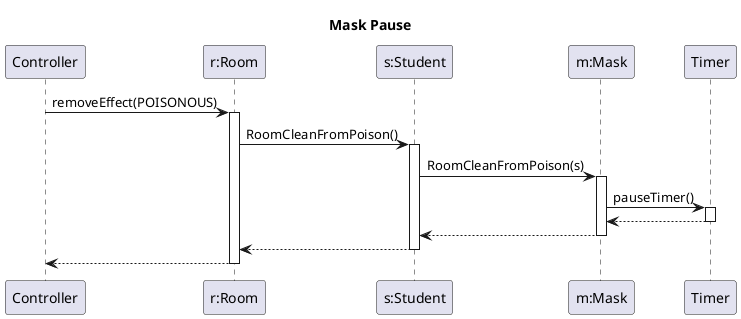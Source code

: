 @startuml hms

title Mask Pause
participant "Controller" as c
participant "r:Room" as r
participant "s:Student" as s
participant "m:Mask" as m
participant "Timer"

c -> r : removeEffect(POISONOUS)
activate r
r -> s : RoomCleanFromPoison()
activate s
s -> m : RoomCleanFromPoison(s)
activate m
m -> Timer : pauseTimer()
activate Timer
Timer --> m
deactivate Timer
m --> s
deactivate m
s --> r
deactivate s
r --> c
deactivate r

@enduml